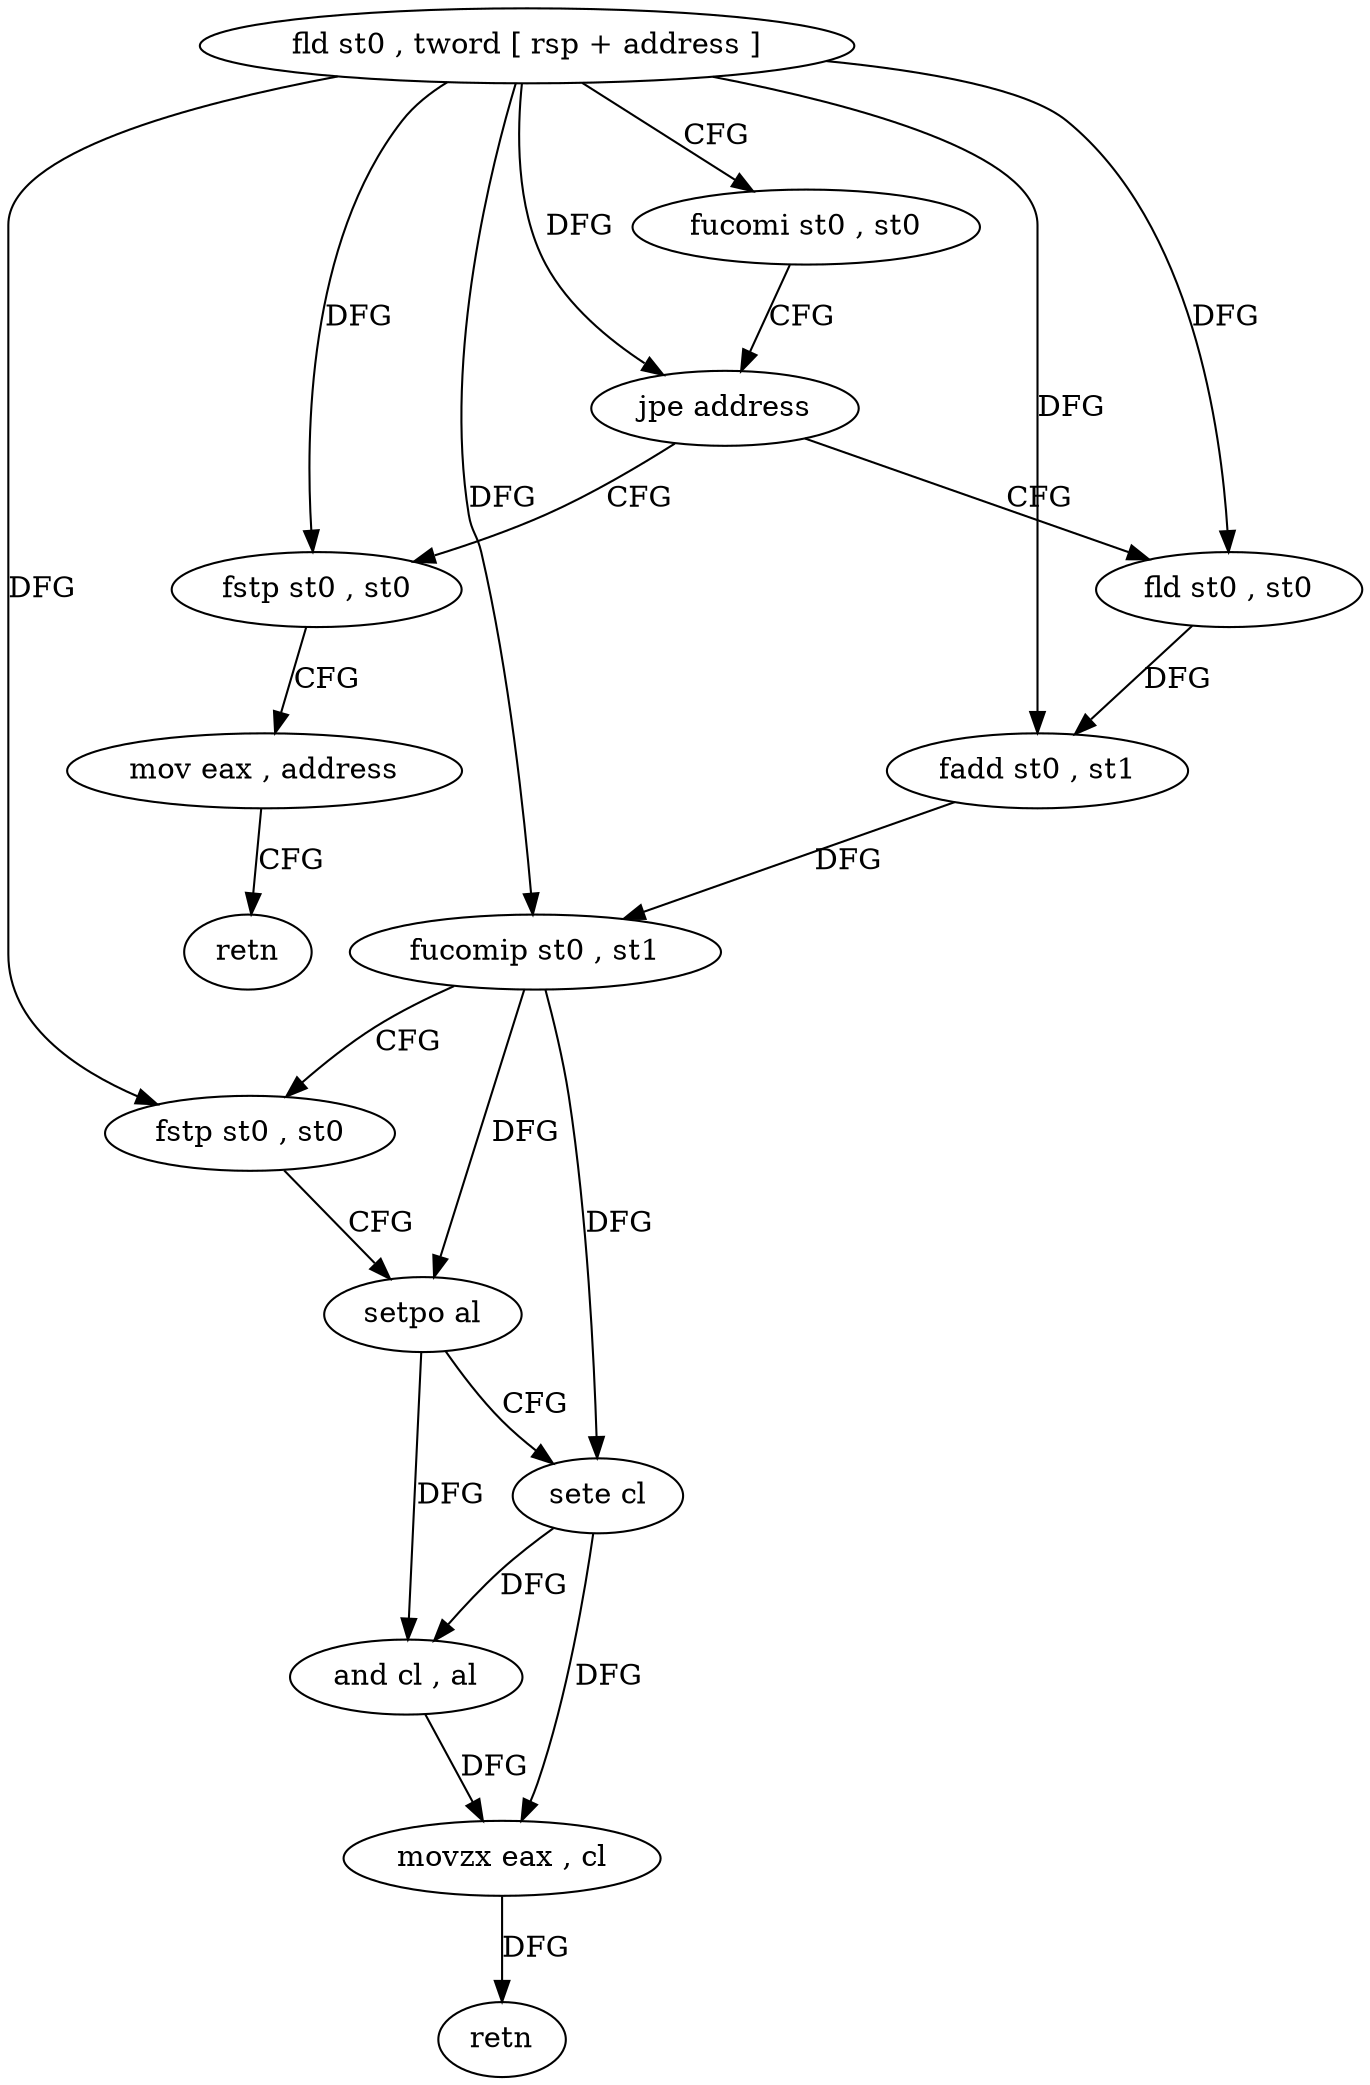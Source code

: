 digraph "func" {
"4223152" [label = "fld st0 , tword [ rsp + address ]" ]
"4223156" [label = "fucomi st0 , st0" ]
"4223158" [label = "jpe address" ]
"4223180" [label = "fstp st0 , st0" ]
"4223160" [label = "fld st0 , st0" ]
"4223182" [label = "mov eax , address" ]
"4223187" [label = "retn" ]
"4223162" [label = "fadd st0 , st1" ]
"4223164" [label = "fucomip st0 , st1" ]
"4223166" [label = "fstp st0 , st0" ]
"4223168" [label = "setpo al" ]
"4223171" [label = "sete cl" ]
"4223174" [label = "and cl , al" ]
"4223176" [label = "movzx eax , cl" ]
"4223179" [label = "retn" ]
"4223152" -> "4223156" [ label = "CFG" ]
"4223152" -> "4223158" [ label = "DFG" ]
"4223152" -> "4223180" [ label = "DFG" ]
"4223152" -> "4223160" [ label = "DFG" ]
"4223152" -> "4223162" [ label = "DFG" ]
"4223152" -> "4223164" [ label = "DFG" ]
"4223152" -> "4223166" [ label = "DFG" ]
"4223156" -> "4223158" [ label = "CFG" ]
"4223158" -> "4223180" [ label = "CFG" ]
"4223158" -> "4223160" [ label = "CFG" ]
"4223180" -> "4223182" [ label = "CFG" ]
"4223160" -> "4223162" [ label = "DFG" ]
"4223182" -> "4223187" [ label = "CFG" ]
"4223162" -> "4223164" [ label = "DFG" ]
"4223164" -> "4223166" [ label = "CFG" ]
"4223164" -> "4223168" [ label = "DFG" ]
"4223164" -> "4223171" [ label = "DFG" ]
"4223166" -> "4223168" [ label = "CFG" ]
"4223168" -> "4223171" [ label = "CFG" ]
"4223168" -> "4223174" [ label = "DFG" ]
"4223171" -> "4223174" [ label = "DFG" ]
"4223171" -> "4223176" [ label = "DFG" ]
"4223174" -> "4223176" [ label = "DFG" ]
"4223176" -> "4223179" [ label = "DFG" ]
}

